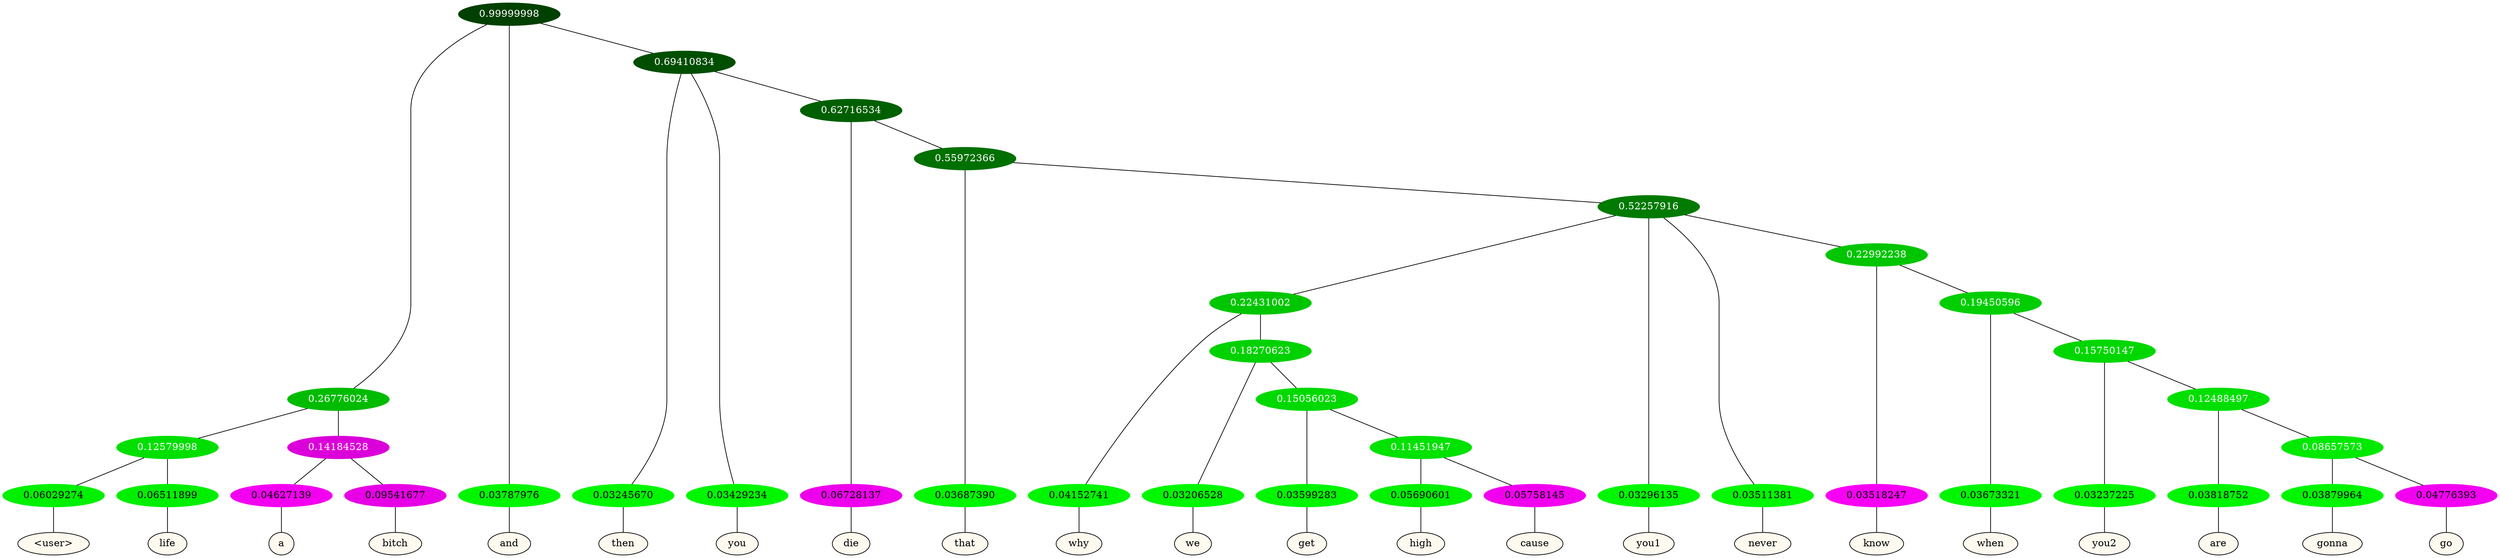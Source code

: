 graph {
	node [format=png height=0.15 nodesep=0.001 ordering=out overlap=prism overlap_scaling=0.01 ranksep=0.001 ratio=0.2 style=filled width=0.15]
	{
		rank=same
		a_w_9 [label="\<user\>" color=black fillcolor=floralwhite style="filled,solid"]
		a_w_10 [label=life color=black fillcolor=floralwhite style="filled,solid"]
		a_w_11 [label=a color=black fillcolor=floralwhite style="filled,solid"]
		a_w_12 [label=bitch color=black fillcolor=floralwhite style="filled,solid"]
		a_w_2 [label=and color=black fillcolor=floralwhite style="filled,solid"]
		a_w_6 [label=then color=black fillcolor=floralwhite style="filled,solid"]
		a_w_7 [label=you color=black fillcolor=floralwhite style="filled,solid"]
		a_w_13 [label=die color=black fillcolor=floralwhite style="filled,solid"]
		a_w_15 [label=that color=black fillcolor=floralwhite style="filled,solid"]
		a_w_21 [label=why color=black fillcolor=floralwhite style="filled,solid"]
		a_w_25 [label=we color=black fillcolor=floralwhite style="filled,solid"]
		a_w_29 [label=get color=black fillcolor=floralwhite style="filled,solid"]
		a_w_33 [label=high color=black fillcolor=floralwhite style="filled,solid"]
		a_w_34 [label=cause color=black fillcolor=floralwhite style="filled,solid"]
		a_w_18 [label=you1 color=black fillcolor=floralwhite style="filled,solid"]
		a_w_19 [label=never color=black fillcolor=floralwhite style="filled,solid"]
		a_w_23 [label=know color=black fillcolor=floralwhite style="filled,solid"]
		a_w_27 [label=when color=black fillcolor=floralwhite style="filled,solid"]
		a_w_31 [label=you2 color=black fillcolor=floralwhite style="filled,solid"]
		a_w_35 [label=are color=black fillcolor=floralwhite style="filled,solid"]
		a_w_37 [label=gonna color=black fillcolor=floralwhite style="filled,solid"]
		a_w_38 [label=go color=black fillcolor=floralwhite style="filled,solid"]
	}
	a_n_9 -- a_w_9
	a_n_10 -- a_w_10
	a_n_11 -- a_w_11
	a_n_12 -- a_w_12
	a_n_2 -- a_w_2
	a_n_6 -- a_w_6
	a_n_7 -- a_w_7
	a_n_13 -- a_w_13
	a_n_15 -- a_w_15
	a_n_21 -- a_w_21
	a_n_25 -- a_w_25
	a_n_29 -- a_w_29
	a_n_33 -- a_w_33
	a_n_34 -- a_w_34
	a_n_18 -- a_w_18
	a_n_19 -- a_w_19
	a_n_23 -- a_w_23
	a_n_27 -- a_w_27
	a_n_31 -- a_w_31
	a_n_35 -- a_w_35
	a_n_37 -- a_w_37
	a_n_38 -- a_w_38
	{
		rank=same
		a_n_9 [label=0.06029274 color="0.334 1.000 0.940" fontcolor=black]
		a_n_10 [label=0.06511899 color="0.334 1.000 0.935" fontcolor=black]
		a_n_11 [label=0.04627139 color="0.835 1.000 0.954" fontcolor=black]
		a_n_12 [label=0.09541677 color="0.835 1.000 0.905" fontcolor=black]
		a_n_2 [label=0.03787976 color="0.334 1.000 0.962" fontcolor=black]
		a_n_6 [label=0.03245670 color="0.334 1.000 0.968" fontcolor=black]
		a_n_7 [label=0.03429234 color="0.334 1.000 0.966" fontcolor=black]
		a_n_13 [label=0.06728137 color="0.835 1.000 0.933" fontcolor=black]
		a_n_15 [label=0.03687390 color="0.334 1.000 0.963" fontcolor=black]
		a_n_21 [label=0.04152741 color="0.334 1.000 0.958" fontcolor=black]
		a_n_25 [label=0.03206528 color="0.334 1.000 0.968" fontcolor=black]
		a_n_29 [label=0.03599283 color="0.334 1.000 0.964" fontcolor=black]
		a_n_33 [label=0.05690601 color="0.334 1.000 0.943" fontcolor=black]
		a_n_34 [label=0.05758145 color="0.835 1.000 0.942" fontcolor=black]
		a_n_18 [label=0.03296135 color="0.334 1.000 0.967" fontcolor=black]
		a_n_19 [label=0.03511381 color="0.334 1.000 0.965" fontcolor=black]
		a_n_23 [label=0.03518247 color="0.835 1.000 0.965" fontcolor=black]
		a_n_27 [label=0.03673321 color="0.334 1.000 0.963" fontcolor=black]
		a_n_31 [label=0.03237225 color="0.334 1.000 0.968" fontcolor=black]
		a_n_35 [label=0.03818752 color="0.334 1.000 0.962" fontcolor=black]
		a_n_37 [label=0.03879964 color="0.334 1.000 0.961" fontcolor=black]
		a_n_38 [label=0.04776393 color="0.835 1.000 0.952" fontcolor=black]
	}
	a_n_0 [label=0.99999998 color="0.334 1.000 0.250" fontcolor=grey99]
	a_n_1 [label=0.26776024 color="0.334 1.000 0.732" fontcolor=grey99]
	a_n_0 -- a_n_1
	a_n_0 -- a_n_2
	a_n_3 [label=0.69410834 color="0.334 1.000 0.306" fontcolor=grey99]
	a_n_0 -- a_n_3
	a_n_4 [label=0.12579998 color="0.334 1.000 0.874" fontcolor=grey99]
	a_n_1 -- a_n_4
	a_n_5 [label=0.14184528 color="0.835 1.000 0.858" fontcolor=grey99]
	a_n_1 -- a_n_5
	a_n_3 -- a_n_6
	a_n_3 -- a_n_7
	a_n_8 [label=0.62716534 color="0.334 1.000 0.373" fontcolor=grey99]
	a_n_3 -- a_n_8
	a_n_4 -- a_n_9
	a_n_4 -- a_n_10
	a_n_5 -- a_n_11
	a_n_5 -- a_n_12
	a_n_8 -- a_n_13
	a_n_14 [label=0.55972366 color="0.334 1.000 0.440" fontcolor=grey99]
	a_n_8 -- a_n_14
	a_n_14 -- a_n_15
	a_n_16 [label=0.52257916 color="0.334 1.000 0.477" fontcolor=grey99]
	a_n_14 -- a_n_16
	a_n_17 [label=0.22431002 color="0.334 1.000 0.776" fontcolor=grey99]
	a_n_16 -- a_n_17
	a_n_16 -- a_n_18
	a_n_16 -- a_n_19
	a_n_20 [label=0.22992238 color="0.334 1.000 0.770" fontcolor=grey99]
	a_n_16 -- a_n_20
	a_n_17 -- a_n_21
	a_n_22 [label=0.18270623 color="0.334 1.000 0.817" fontcolor=grey99]
	a_n_17 -- a_n_22
	a_n_20 -- a_n_23
	a_n_24 [label=0.19450596 color="0.334 1.000 0.805" fontcolor=grey99]
	a_n_20 -- a_n_24
	a_n_22 -- a_n_25
	a_n_26 [label=0.15056023 color="0.334 1.000 0.849" fontcolor=grey99]
	a_n_22 -- a_n_26
	a_n_24 -- a_n_27
	a_n_28 [label=0.15750147 color="0.334 1.000 0.842" fontcolor=grey99]
	a_n_24 -- a_n_28
	a_n_26 -- a_n_29
	a_n_30 [label=0.11451947 color="0.334 1.000 0.885" fontcolor=grey99]
	a_n_26 -- a_n_30
	a_n_28 -- a_n_31
	a_n_32 [label=0.12488497 color="0.334 1.000 0.875" fontcolor=grey99]
	a_n_28 -- a_n_32
	a_n_30 -- a_n_33
	a_n_30 -- a_n_34
	a_n_32 -- a_n_35
	a_n_36 [label=0.08657573 color="0.334 1.000 0.913" fontcolor=grey99]
	a_n_32 -- a_n_36
	a_n_36 -- a_n_37
	a_n_36 -- a_n_38
}
